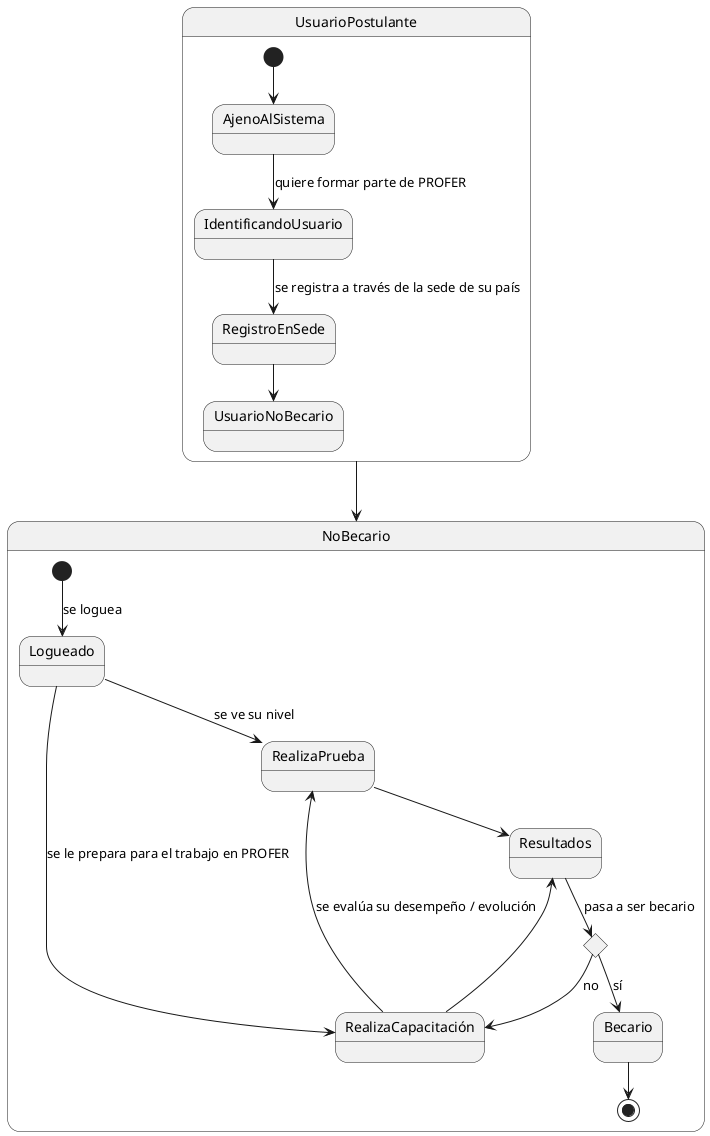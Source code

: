 @startuml Diagrama_de_Estados_Postulante
skinparam defaultTextAlignment center

state UsuarioPostulante {
  [*] --> AjenoAlSistema
  AjenoAlSistema --> IdentificandoUsuario : quiere formar parte de PROFER
  IdentificandoUsuario --> RegistroEnSede : se registra a través de la sede de su país
  RegistroEnSede --> UsuarioNoBecario
}

UsuarioPostulante --> NoBecario

state NoBecario {
  [*] --> Logueado : se loguea
  Logueado --> RealizaPrueba : se ve su nivel
  Logueado --> RealizaCapacitación : se le prepara para el trabajo en PROFER
  RealizaPrueba --> Resultados
  RealizaCapacitación --> Resultados
  RealizaCapacitación --> RealizaPrueba : se evalúa su desempeño / evolución
  state acción <<choice>>
  Resultados --> acción : pasa a ser becario
  acción --> Becario : sí
  acción --> RealizaCapacitación : no
  Becario --> [*]
}
@enduml

/'//TODO: Preguntar que sucede cuando no pasa a ser becario '/
